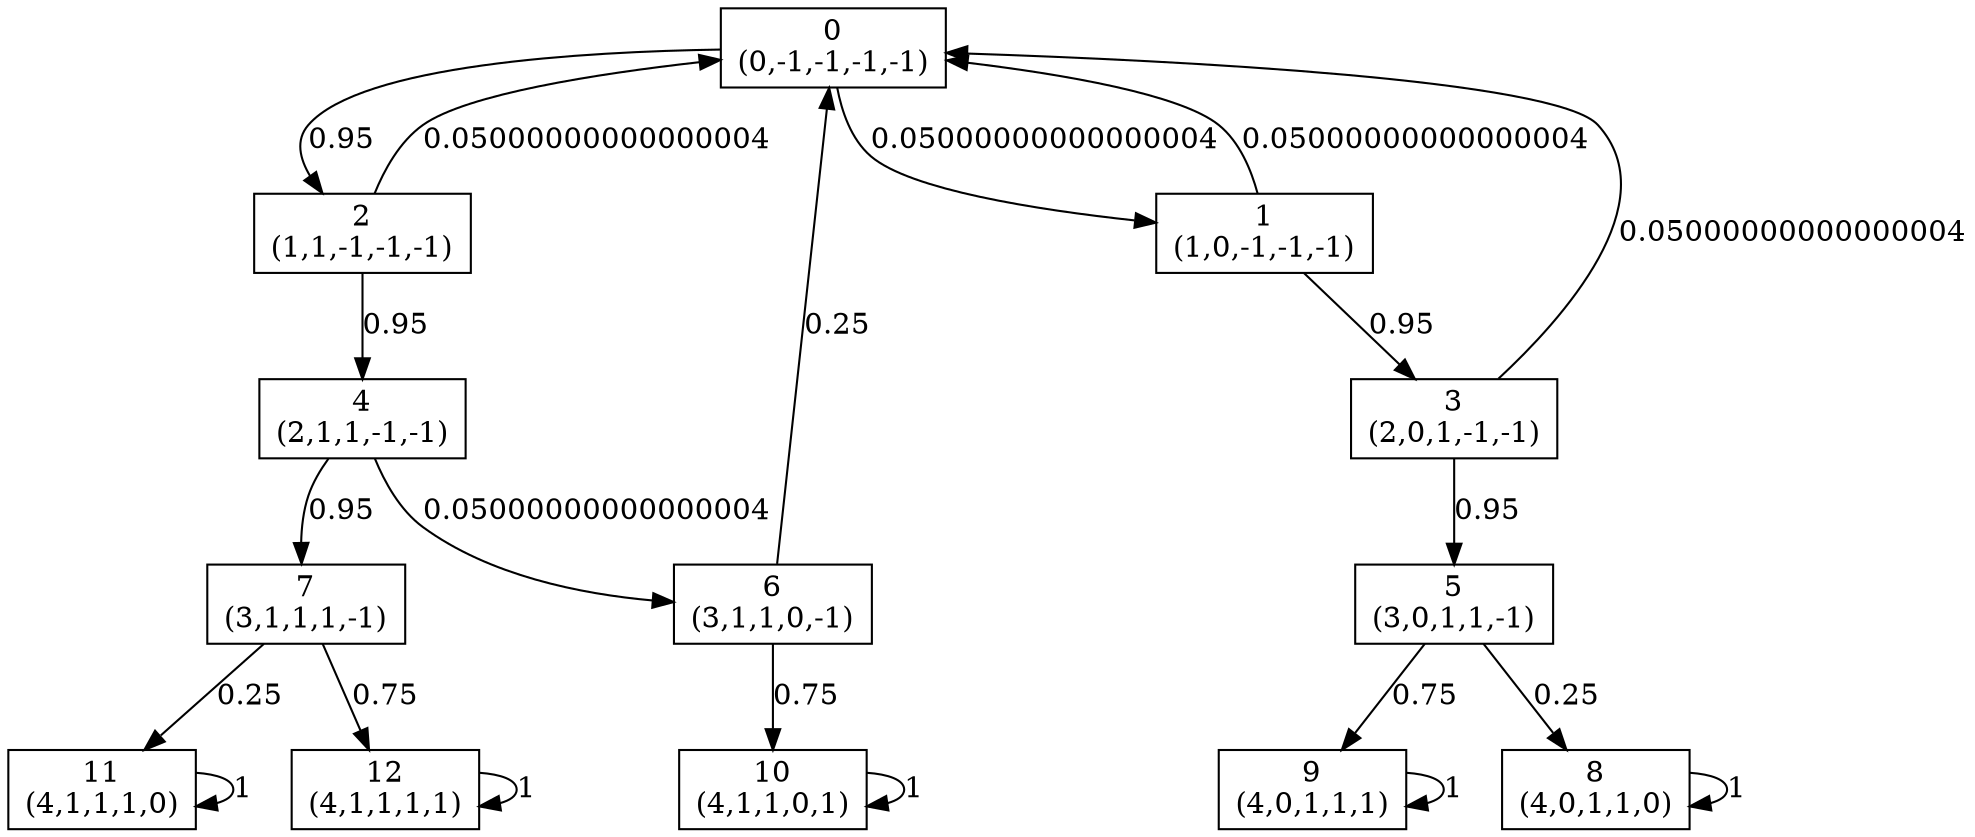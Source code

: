 digraph P {
node [shape=box];
0 -> 1 [ label="0.05000000000000004" ];
0 -> 2 [ label="0.95" ];
1 -> 0 [ label="0.05000000000000004" ];
1 -> 3 [ label="0.95" ];
2 -> 0 [ label="0.05000000000000004" ];
2 -> 4 [ label="0.95" ];
3 -> 0 [ label="0.05000000000000004" ];
3 -> 5 [ label="0.95" ];
4 -> 6 [ label="0.05000000000000004" ];
4 -> 7 [ label="0.95" ];
5 -> 8 [ label="0.25" ];
5 -> 9 [ label="0.75" ];
6 -> 0 [ label="0.25" ];
6 -> 10 [ label="0.75" ];
7 -> 11 [ label="0.25" ];
7 -> 12 [ label="0.75" ];
8 -> 8 [ label="1" ];
9 -> 9 [ label="1" ];
10 -> 10 [ label="1" ];
11 -> 11 [ label="1" ];
12 -> 12 [ label="1" ];
0 [label="0\n(0,-1,-1,-1,-1)"];
1 [label="1\n(1,0,-1,-1,-1)"];
2 [label="2\n(1,1,-1,-1,-1)"];
3 [label="3\n(2,0,1,-1,-1)"];
4 [label="4\n(2,1,1,-1,-1)"];
5 [label="5\n(3,0,1,1,-1)"];
6 [label="6\n(3,1,1,0,-1)"];
7 [label="7\n(3,1,1,1,-1)"];
8 [label="8\n(4,0,1,1,0)"];
9 [label="9\n(4,0,1,1,1)"];
10 [label="10\n(4,1,1,0,1)"];
11 [label="11\n(4,1,1,1,0)"];
12 [label="12\n(4,1,1,1,1)"];
}
